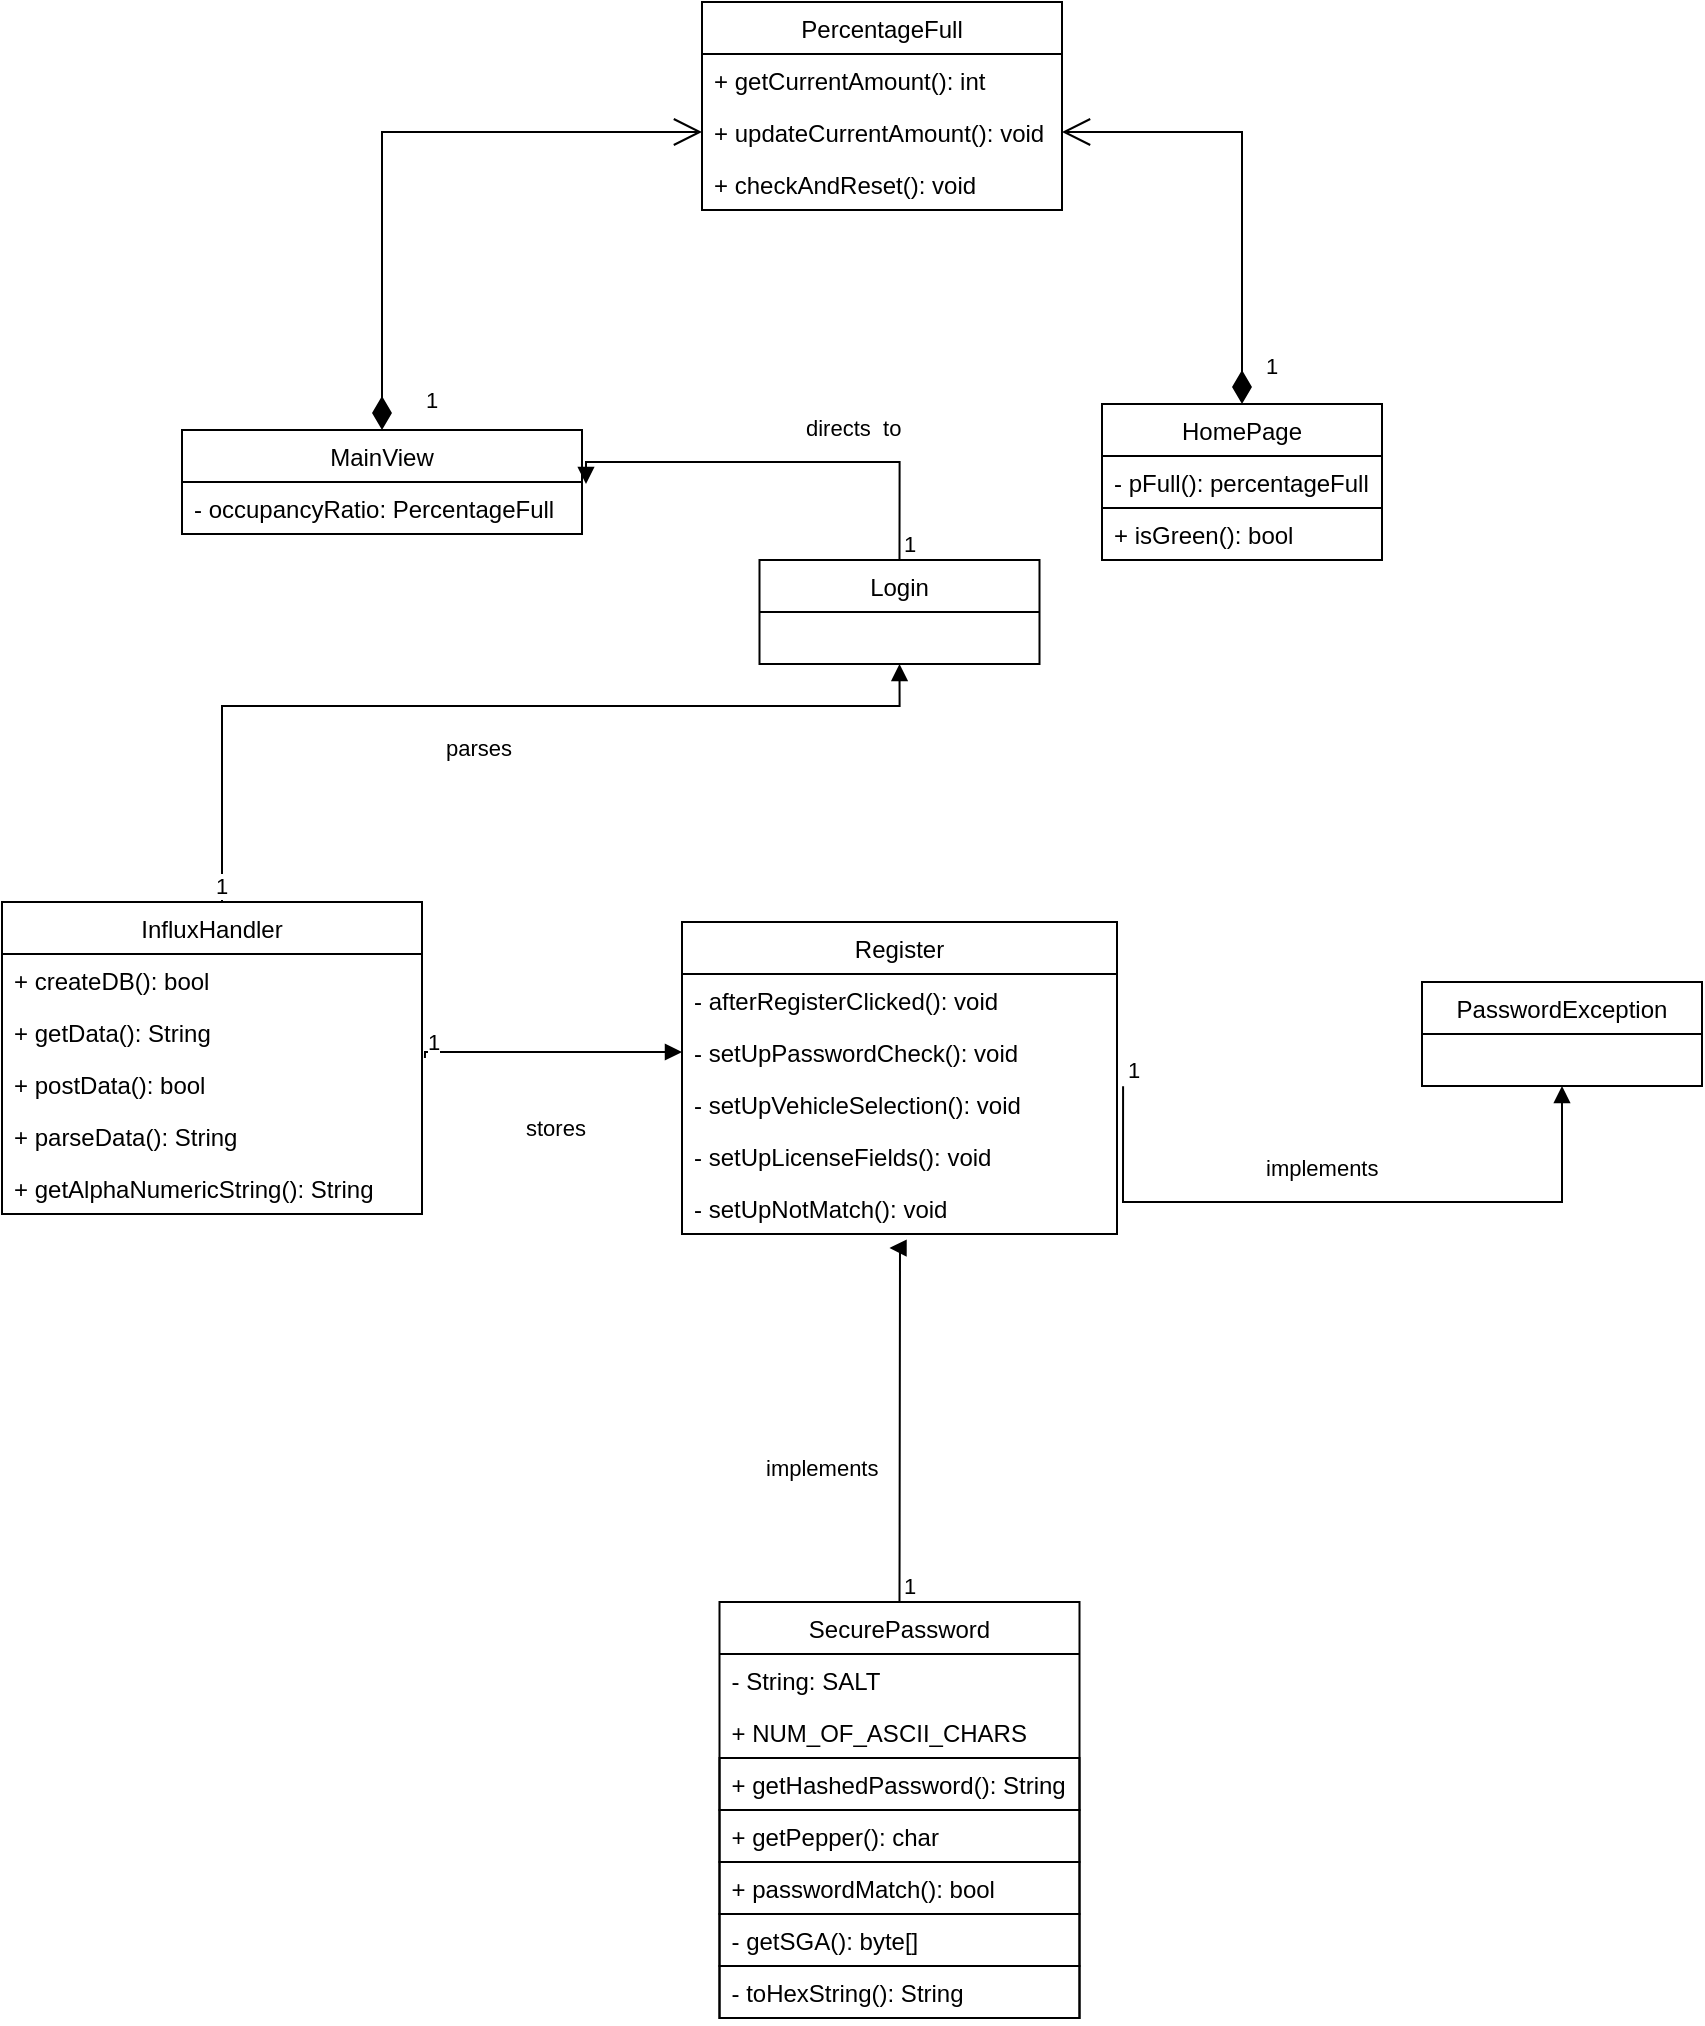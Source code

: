 <mxfile version="20.5.1" type="device"><diagram id="5ClqyYy74__ywBnyK8jg" name="Page-1"><mxGraphModel dx="1748" dy="1682" grid="1" gridSize="10" guides="1" tooltips="1" connect="1" arrows="1" fold="1" page="1" pageScale="1" pageWidth="850" pageHeight="1100" math="0" shadow="0"><root><mxCell id="0"/><mxCell id="1" parent="0"/><mxCell id="m8YEW4zcWzeC055oka40-1" value="Register" style="swimlane;fontStyle=0;childLayout=stackLayout;horizontal=1;startSize=26;fillColor=none;horizontalStack=0;resizeParent=1;resizeParentMax=0;resizeLast=0;collapsible=1;marginBottom=0;" vertex="1" parent="1"><mxGeometry x="310" y="770" width="217.5" height="156" as="geometry"/></mxCell><mxCell id="m8YEW4zcWzeC055oka40-2" value="- afterRegisterClicked(): void" style="text;strokeColor=none;fillColor=none;align=left;verticalAlign=top;spacingLeft=4;spacingRight=4;overflow=hidden;rotatable=0;points=[[0,0.5],[1,0.5]];portConstraint=eastwest;" vertex="1" parent="m8YEW4zcWzeC055oka40-1"><mxGeometry y="26" width="217.5" height="26" as="geometry"/></mxCell><mxCell id="m8YEW4zcWzeC055oka40-3" value="- setUpPasswordCheck(): void" style="text;strokeColor=none;fillColor=none;align=left;verticalAlign=top;spacingLeft=4;spacingRight=4;overflow=hidden;rotatable=0;points=[[0,0.5],[1,0.5]];portConstraint=eastwest;" vertex="1" parent="m8YEW4zcWzeC055oka40-1"><mxGeometry y="52" width="217.5" height="26" as="geometry"/></mxCell><mxCell id="m8YEW4zcWzeC055oka40-4" value="- setUpVehicleSelection(): void" style="text;strokeColor=none;fillColor=none;align=left;verticalAlign=top;spacingLeft=4;spacingRight=4;overflow=hidden;rotatable=0;points=[[0,0.5],[1,0.5]];portConstraint=eastwest;" vertex="1" parent="m8YEW4zcWzeC055oka40-1"><mxGeometry y="78" width="217.5" height="26" as="geometry"/></mxCell><mxCell id="m8YEW4zcWzeC055oka40-39" value="- setUpLicenseFields(): void" style="text;strokeColor=none;fillColor=none;align=left;verticalAlign=top;spacingLeft=4;spacingRight=4;overflow=hidden;rotatable=0;points=[[0,0.5],[1,0.5]];portConstraint=eastwest;" vertex="1" parent="m8YEW4zcWzeC055oka40-1"><mxGeometry y="104" width="217.5" height="26" as="geometry"/></mxCell><mxCell id="m8YEW4zcWzeC055oka40-40" value="- setUpNotMatch(): void" style="text;strokeColor=none;fillColor=none;align=left;verticalAlign=top;spacingLeft=4;spacingRight=4;overflow=hidden;rotatable=0;points=[[0,0.5],[1,0.5]];portConstraint=eastwest;" vertex="1" parent="m8YEW4zcWzeC055oka40-1"><mxGeometry y="130" width="217.5" height="26" as="geometry"/></mxCell><mxCell id="m8YEW4zcWzeC055oka40-5" value="SecurePassword" style="swimlane;fontStyle=0;childLayout=stackLayout;horizontal=1;startSize=26;fillColor=none;horizontalStack=0;resizeParent=1;resizeParentMax=0;resizeLast=0;collapsible=1;marginBottom=0;" vertex="1" parent="1"><mxGeometry x="328.75" y="1110" width="180" height="208" as="geometry"/></mxCell><mxCell id="m8YEW4zcWzeC055oka40-6" value="- String: SALT" style="text;strokeColor=none;fillColor=none;align=left;verticalAlign=top;spacingLeft=4;spacingRight=4;overflow=hidden;rotatable=0;points=[[0,0.5],[1,0.5]];portConstraint=eastwest;" vertex="1" parent="m8YEW4zcWzeC055oka40-5"><mxGeometry y="26" width="180" height="26" as="geometry"/></mxCell><mxCell id="m8YEW4zcWzeC055oka40-7" value="+ NUM_OF_ASCII_CHARS" style="text;strokeColor=none;fillColor=none;align=left;verticalAlign=top;spacingLeft=4;spacingRight=4;overflow=hidden;rotatable=0;points=[[0,0.5],[1,0.5]];portConstraint=eastwest;" vertex="1" parent="m8YEW4zcWzeC055oka40-5"><mxGeometry y="52" width="180" height="26" as="geometry"/></mxCell><mxCell id="m8YEW4zcWzeC055oka40-8" value="+ getHashedPassword(): String" style="text;strokeColor=default;fillColor=none;align=left;verticalAlign=top;spacingLeft=4;spacingRight=4;overflow=hidden;rotatable=0;points=[[0,0.5],[1,0.5]];portConstraint=eastwest;" vertex="1" parent="m8YEW4zcWzeC055oka40-5"><mxGeometry y="78" width="180" height="26" as="geometry"/></mxCell><mxCell id="m8YEW4zcWzeC055oka40-33" value="+ getPepper(): char" style="text;strokeColor=default;fillColor=none;align=left;verticalAlign=top;spacingLeft=4;spacingRight=4;overflow=hidden;rotatable=0;points=[[0,0.5],[1,0.5]];portConstraint=eastwest;" vertex="1" parent="m8YEW4zcWzeC055oka40-5"><mxGeometry y="104" width="180" height="26" as="geometry"/></mxCell><mxCell id="m8YEW4zcWzeC055oka40-34" value="+ passwordMatch(): bool" style="text;strokeColor=default;fillColor=none;align=left;verticalAlign=top;spacingLeft=4;spacingRight=4;overflow=hidden;rotatable=0;points=[[0,0.5],[1,0.5]];portConstraint=eastwest;" vertex="1" parent="m8YEW4zcWzeC055oka40-5"><mxGeometry y="130" width="180" height="26" as="geometry"/></mxCell><mxCell id="m8YEW4zcWzeC055oka40-35" value="- getSGA(): byte[]" style="text;strokeColor=default;fillColor=none;align=left;verticalAlign=top;spacingLeft=4;spacingRight=4;overflow=hidden;rotatable=0;points=[[0,0.5],[1,0.5]];portConstraint=eastwest;" vertex="1" parent="m8YEW4zcWzeC055oka40-5"><mxGeometry y="156" width="180" height="26" as="geometry"/></mxCell><mxCell id="m8YEW4zcWzeC055oka40-36" value="- toHexString(): String" style="text;strokeColor=default;fillColor=none;align=left;verticalAlign=top;spacingLeft=4;spacingRight=4;overflow=hidden;rotatable=0;points=[[0,0.5],[1,0.5]];portConstraint=eastwest;" vertex="1" parent="m8YEW4zcWzeC055oka40-5"><mxGeometry y="182" width="180" height="26" as="geometry"/></mxCell><mxCell id="m8YEW4zcWzeC055oka40-9" value="PercentageFull" style="swimlane;fontStyle=0;childLayout=stackLayout;horizontal=1;startSize=26;fillColor=none;horizontalStack=0;resizeParent=1;resizeParentMax=0;resizeLast=0;collapsible=1;marginBottom=0;" vertex="1" parent="1"><mxGeometry x="320" y="310" width="180" height="104" as="geometry"/></mxCell><mxCell id="m8YEW4zcWzeC055oka40-10" value="+ getCurrentAmount(): int" style="text;strokeColor=none;fillColor=none;align=left;verticalAlign=top;spacingLeft=4;spacingRight=4;overflow=hidden;rotatable=0;points=[[0,0.5],[1,0.5]];portConstraint=eastwest;" vertex="1" parent="m8YEW4zcWzeC055oka40-9"><mxGeometry y="26" width="180" height="26" as="geometry"/></mxCell><mxCell id="m8YEW4zcWzeC055oka40-11" value="+ updateCurrentAmount(): void" style="text;strokeColor=none;fillColor=none;align=left;verticalAlign=top;spacingLeft=4;spacingRight=4;overflow=hidden;rotatable=0;points=[[0,0.5],[1,0.5]];portConstraint=eastwest;" vertex="1" parent="m8YEW4zcWzeC055oka40-9"><mxGeometry y="52" width="180" height="26" as="geometry"/></mxCell><mxCell id="m8YEW4zcWzeC055oka40-12" value="+ checkAndReset(): void" style="text;strokeColor=none;fillColor=none;align=left;verticalAlign=top;spacingLeft=4;spacingRight=4;overflow=hidden;rotatable=0;points=[[0,0.5],[1,0.5]];portConstraint=eastwest;" vertex="1" parent="m8YEW4zcWzeC055oka40-9"><mxGeometry y="78" width="180" height="26" as="geometry"/></mxCell><mxCell id="m8YEW4zcWzeC055oka40-13" value="PasswordException" style="swimlane;fontStyle=0;childLayout=stackLayout;horizontal=1;startSize=26;fillColor=none;horizontalStack=0;resizeParent=1;resizeParentMax=0;resizeLast=0;collapsible=1;marginBottom=0;" vertex="1" parent="1"><mxGeometry x="680" y="800" width="140" height="52" as="geometry"/></mxCell><mxCell id="m8YEW4zcWzeC055oka40-17" value="MainView" style="swimlane;fontStyle=0;childLayout=stackLayout;horizontal=1;startSize=26;fillColor=none;horizontalStack=0;resizeParent=1;resizeParentMax=0;resizeLast=0;collapsible=1;marginBottom=0;" vertex="1" parent="1"><mxGeometry x="60" y="524" width="200" height="52" as="geometry"/></mxCell><mxCell id="m8YEW4zcWzeC055oka40-18" value="- occupancyRatio: PercentageFull" style="text;strokeColor=none;fillColor=none;align=left;verticalAlign=top;spacingLeft=4;spacingRight=4;overflow=hidden;rotatable=0;points=[[0,0.5],[1,0.5]];portConstraint=eastwest;" vertex="1" parent="m8YEW4zcWzeC055oka40-17"><mxGeometry y="26" width="200" height="26" as="geometry"/></mxCell><mxCell id="m8YEW4zcWzeC055oka40-21" value="Login" style="swimlane;fontStyle=0;childLayout=stackLayout;horizontal=1;startSize=26;fillColor=none;horizontalStack=0;resizeParent=1;resizeParentMax=0;resizeLast=0;collapsible=1;marginBottom=0;" vertex="1" parent="1"><mxGeometry x="348.75" y="589" width="140" height="52" as="geometry"/></mxCell><mxCell id="m8YEW4zcWzeC055oka40-25" value="InfluxHandler" style="swimlane;fontStyle=0;childLayout=stackLayout;horizontal=1;startSize=26;fillColor=none;horizontalStack=0;resizeParent=1;resizeParentMax=0;resizeLast=0;collapsible=1;marginBottom=0;" vertex="1" parent="1"><mxGeometry x="-30" y="760" width="210" height="156" as="geometry"/></mxCell><mxCell id="m8YEW4zcWzeC055oka40-26" value="+ createDB(): bool" style="text;strokeColor=none;fillColor=none;align=left;verticalAlign=top;spacingLeft=4;spacingRight=4;overflow=hidden;rotatable=0;points=[[0,0.5],[1,0.5]];portConstraint=eastwest;" vertex="1" parent="m8YEW4zcWzeC055oka40-25"><mxGeometry y="26" width="210" height="26" as="geometry"/></mxCell><mxCell id="m8YEW4zcWzeC055oka40-27" value="+ getData(): String" style="text;strokeColor=none;fillColor=none;align=left;verticalAlign=top;spacingLeft=4;spacingRight=4;overflow=hidden;rotatable=0;points=[[0,0.5],[1,0.5]];portConstraint=eastwest;" vertex="1" parent="m8YEW4zcWzeC055oka40-25"><mxGeometry y="52" width="210" height="26" as="geometry"/></mxCell><mxCell id="m8YEW4zcWzeC055oka40-28" value="+ postData(): bool" style="text;strokeColor=none;fillColor=none;align=left;verticalAlign=top;spacingLeft=4;spacingRight=4;overflow=hidden;rotatable=0;points=[[0,0.5],[1,0.5]];portConstraint=eastwest;" vertex="1" parent="m8YEW4zcWzeC055oka40-25"><mxGeometry y="78" width="210" height="26" as="geometry"/></mxCell><mxCell id="m8YEW4zcWzeC055oka40-41" value="+ parseData(): String" style="text;strokeColor=none;fillColor=none;align=left;verticalAlign=top;spacingLeft=4;spacingRight=4;overflow=hidden;rotatable=0;points=[[0,0.5],[1,0.5]];portConstraint=eastwest;" vertex="1" parent="m8YEW4zcWzeC055oka40-25"><mxGeometry y="104" width="210" height="26" as="geometry"/></mxCell><mxCell id="m8YEW4zcWzeC055oka40-42" value="+ getAlphaNumericString(): String" style="text;strokeColor=none;fillColor=none;align=left;verticalAlign=top;spacingLeft=4;spacingRight=4;overflow=hidden;rotatable=0;points=[[0,0.5],[1,0.5]];portConstraint=eastwest;" vertex="1" parent="m8YEW4zcWzeC055oka40-25"><mxGeometry y="130" width="210" height="26" as="geometry"/></mxCell><mxCell id="m8YEW4zcWzeC055oka40-29" value="HomePage" style="swimlane;fontStyle=0;childLayout=stackLayout;horizontal=1;startSize=26;fillColor=none;horizontalStack=0;resizeParent=1;resizeParentMax=0;resizeLast=0;collapsible=1;marginBottom=0;" vertex="1" parent="1"><mxGeometry x="520" y="511" width="140" height="78" as="geometry"/></mxCell><mxCell id="m8YEW4zcWzeC055oka40-30" value="- pFull(): percentageFull" style="text;strokeColor=none;fillColor=none;align=left;verticalAlign=top;spacingLeft=4;spacingRight=4;overflow=hidden;rotatable=0;points=[[0,0.5],[1,0.5]];portConstraint=eastwest;" vertex="1" parent="m8YEW4zcWzeC055oka40-29"><mxGeometry y="26" width="140" height="26" as="geometry"/></mxCell><mxCell id="m8YEW4zcWzeC055oka40-43" value="+ isGreen(): bool" style="text;strokeColor=default;fillColor=none;align=left;verticalAlign=top;spacingLeft=4;spacingRight=4;overflow=hidden;rotatable=0;points=[[0,0.5],[1,0.5]];portConstraint=eastwest;" vertex="1" parent="m8YEW4zcWzeC055oka40-29"><mxGeometry y="52" width="140" height="26" as="geometry"/></mxCell><mxCell id="m8YEW4zcWzeC055oka40-44" value="1" style="endArrow=open;html=1;endSize=12;startArrow=diamondThin;startSize=14;startFill=1;edgeStyle=orthogonalEdgeStyle;align=left;verticalAlign=bottom;rounded=0;entryX=1;entryY=0.5;entryDx=0;entryDy=0;exitX=0.5;exitY=0;exitDx=0;exitDy=0;" edge="1" parent="1" source="m8YEW4zcWzeC055oka40-29" target="m8YEW4zcWzeC055oka40-11"><mxGeometry x="-0.903" y="-10" relative="1" as="geometry"><mxPoint x="350" y="480" as="sourcePoint"/><mxPoint x="510" y="480" as="targetPoint"/><mxPoint y="1" as="offset"/></mxGeometry></mxCell><mxCell id="m8YEW4zcWzeC055oka40-47" value="1" style="endArrow=open;html=1;endSize=12;startArrow=diamondThin;startSize=14;startFill=1;edgeStyle=orthogonalEdgeStyle;align=left;verticalAlign=bottom;rounded=0;exitX=0.5;exitY=0;exitDx=0;exitDy=0;entryX=0;entryY=0.5;entryDx=0;entryDy=0;" edge="1" parent="1" source="m8YEW4zcWzeC055oka40-17" target="m8YEW4zcWzeC055oka40-11"><mxGeometry x="-0.969" y="-20" relative="1" as="geometry"><mxPoint x="350" y="480" as="sourcePoint"/><mxPoint x="510" y="480" as="targetPoint"/><mxPoint y="-1" as="offset"/></mxGeometry></mxCell><mxCell id="m8YEW4zcWzeC055oka40-49" value="parses" style="endArrow=block;endFill=1;html=1;edgeStyle=orthogonalEdgeStyle;align=left;verticalAlign=top;rounded=0;exitX=0.5;exitY=0;exitDx=0;exitDy=0;entryX=0.5;entryY=1;entryDx=0;entryDy=0;" edge="1" parent="1" source="m8YEW4zcWzeC055oka40-25" target="m8YEW4zcWzeC055oka40-21"><mxGeometry x="-0.08" y="-8" relative="1" as="geometry"><mxPoint x="440" y="720" as="sourcePoint"/><mxPoint x="600" y="720" as="targetPoint"/><Array as="points"><mxPoint x="80" y="760"/><mxPoint x="80" y="662"/><mxPoint x="419" y="662"/></Array><mxPoint as="offset"/></mxGeometry></mxCell><mxCell id="m8YEW4zcWzeC055oka40-50" value="1" style="edgeLabel;resizable=0;html=1;align=left;verticalAlign=bottom;strokeColor=default;" connectable="0" vertex="1" parent="m8YEW4zcWzeC055oka40-49"><mxGeometry x="-1" relative="1" as="geometry"/></mxCell><mxCell id="m8YEW4zcWzeC055oka40-53" value="stores" style="endArrow=block;endFill=1;html=1;edgeStyle=orthogonalEdgeStyle;align=left;verticalAlign=top;rounded=0;exitX=1.007;exitY=0;exitDx=0;exitDy=0;entryX=0;entryY=0.5;entryDx=0;entryDy=0;exitPerimeter=0;" edge="1" parent="1" source="m8YEW4zcWzeC055oka40-28" target="m8YEW4zcWzeC055oka40-3"><mxGeometry x="-0.217" y="-25" relative="1" as="geometry"><mxPoint x="270" y="799" as="sourcePoint"/><mxPoint x="270" y="670" as="targetPoint"/><Array as="points"><mxPoint x="182" y="835"/></Array><mxPoint as="offset"/></mxGeometry></mxCell><mxCell id="m8YEW4zcWzeC055oka40-54" value="1" style="edgeLabel;resizable=0;html=1;align=left;verticalAlign=bottom;strokeColor=default;" connectable="0" vertex="1" parent="m8YEW4zcWzeC055oka40-53"><mxGeometry x="-1" relative="1" as="geometry"/></mxCell><mxCell id="m8YEW4zcWzeC055oka40-58" value="implements" style="endArrow=block;endFill=1;html=1;edgeStyle=orthogonalEdgeStyle;align=left;verticalAlign=top;rounded=0;exitX=1.014;exitY=0.158;exitDx=0;exitDy=0;exitPerimeter=0;entryX=0.5;entryY=1;entryDx=0;entryDy=0;" edge="1" parent="1" source="m8YEW4zcWzeC055oka40-4" target="m8YEW4zcWzeC055oka40-13"><mxGeometry x="-0.241" y="30" relative="1" as="geometry"><mxPoint x="560" y="926" as="sourcePoint"/><mxPoint x="720" y="926" as="targetPoint"/><Array as="points"><mxPoint x="531" y="910"/><mxPoint x="750" y="910"/></Array><mxPoint as="offset"/></mxGeometry></mxCell><mxCell id="m8YEW4zcWzeC055oka40-59" value="1" style="edgeLabel;resizable=0;html=1;align=left;verticalAlign=bottom;strokeColor=default;" connectable="0" vertex="1" parent="m8YEW4zcWzeC055oka40-58"><mxGeometry x="-1" relative="1" as="geometry"/></mxCell><mxCell id="m8YEW4zcWzeC055oka40-60" value="implements" style="endArrow=block;endFill=1;html=1;edgeStyle=orthogonalEdgeStyle;align=left;verticalAlign=top;rounded=0;exitX=0.5;exitY=0;exitDx=0;exitDy=0;entryX=0.477;entryY=1.269;entryDx=0;entryDy=0;entryPerimeter=0;" edge="1" parent="1" source="m8YEW4zcWzeC055oka40-5" target="m8YEW4zcWzeC055oka40-40"><mxGeometry x="-0.123" y="69" relative="1" as="geometry"><mxPoint x="527.545" y="1070.108" as="sourcePoint"/><mxPoint x="747" y="1070.0" as="targetPoint"/><Array as="points"><mxPoint x="419" y="1080"/><mxPoint x="419" y="933"/></Array><mxPoint as="offset"/></mxGeometry></mxCell><mxCell id="m8YEW4zcWzeC055oka40-61" value="1" style="edgeLabel;resizable=0;html=1;align=left;verticalAlign=bottom;strokeColor=default;" connectable="0" vertex="1" parent="m8YEW4zcWzeC055oka40-60"><mxGeometry x="-1" relative="1" as="geometry"/></mxCell><mxCell id="m8YEW4zcWzeC055oka40-63" value="directs&amp;nbsp; to" style="endArrow=block;endFill=1;html=1;edgeStyle=orthogonalEdgeStyle;align=left;verticalAlign=top;rounded=0;exitX=0.5;exitY=0;exitDx=0;exitDy=0;entryX=1.01;entryY=0.038;entryDx=0;entryDy=0;entryPerimeter=0;" edge="1" parent="1" source="m8YEW4zcWzeC055oka40-21" target="m8YEW4zcWzeC055oka40-18"><mxGeometry x="-0.098" y="-30" relative="1" as="geometry"><mxPoint x="320" y="490" as="sourcePoint"/><mxPoint x="480" y="490" as="targetPoint"/><mxPoint as="offset"/></mxGeometry></mxCell><mxCell id="m8YEW4zcWzeC055oka40-64" value="1" style="edgeLabel;resizable=0;html=1;align=left;verticalAlign=bottom;strokeColor=default;" connectable="0" vertex="1" parent="m8YEW4zcWzeC055oka40-63"><mxGeometry x="-1" relative="1" as="geometry"/></mxCell></root></mxGraphModel></diagram></mxfile>